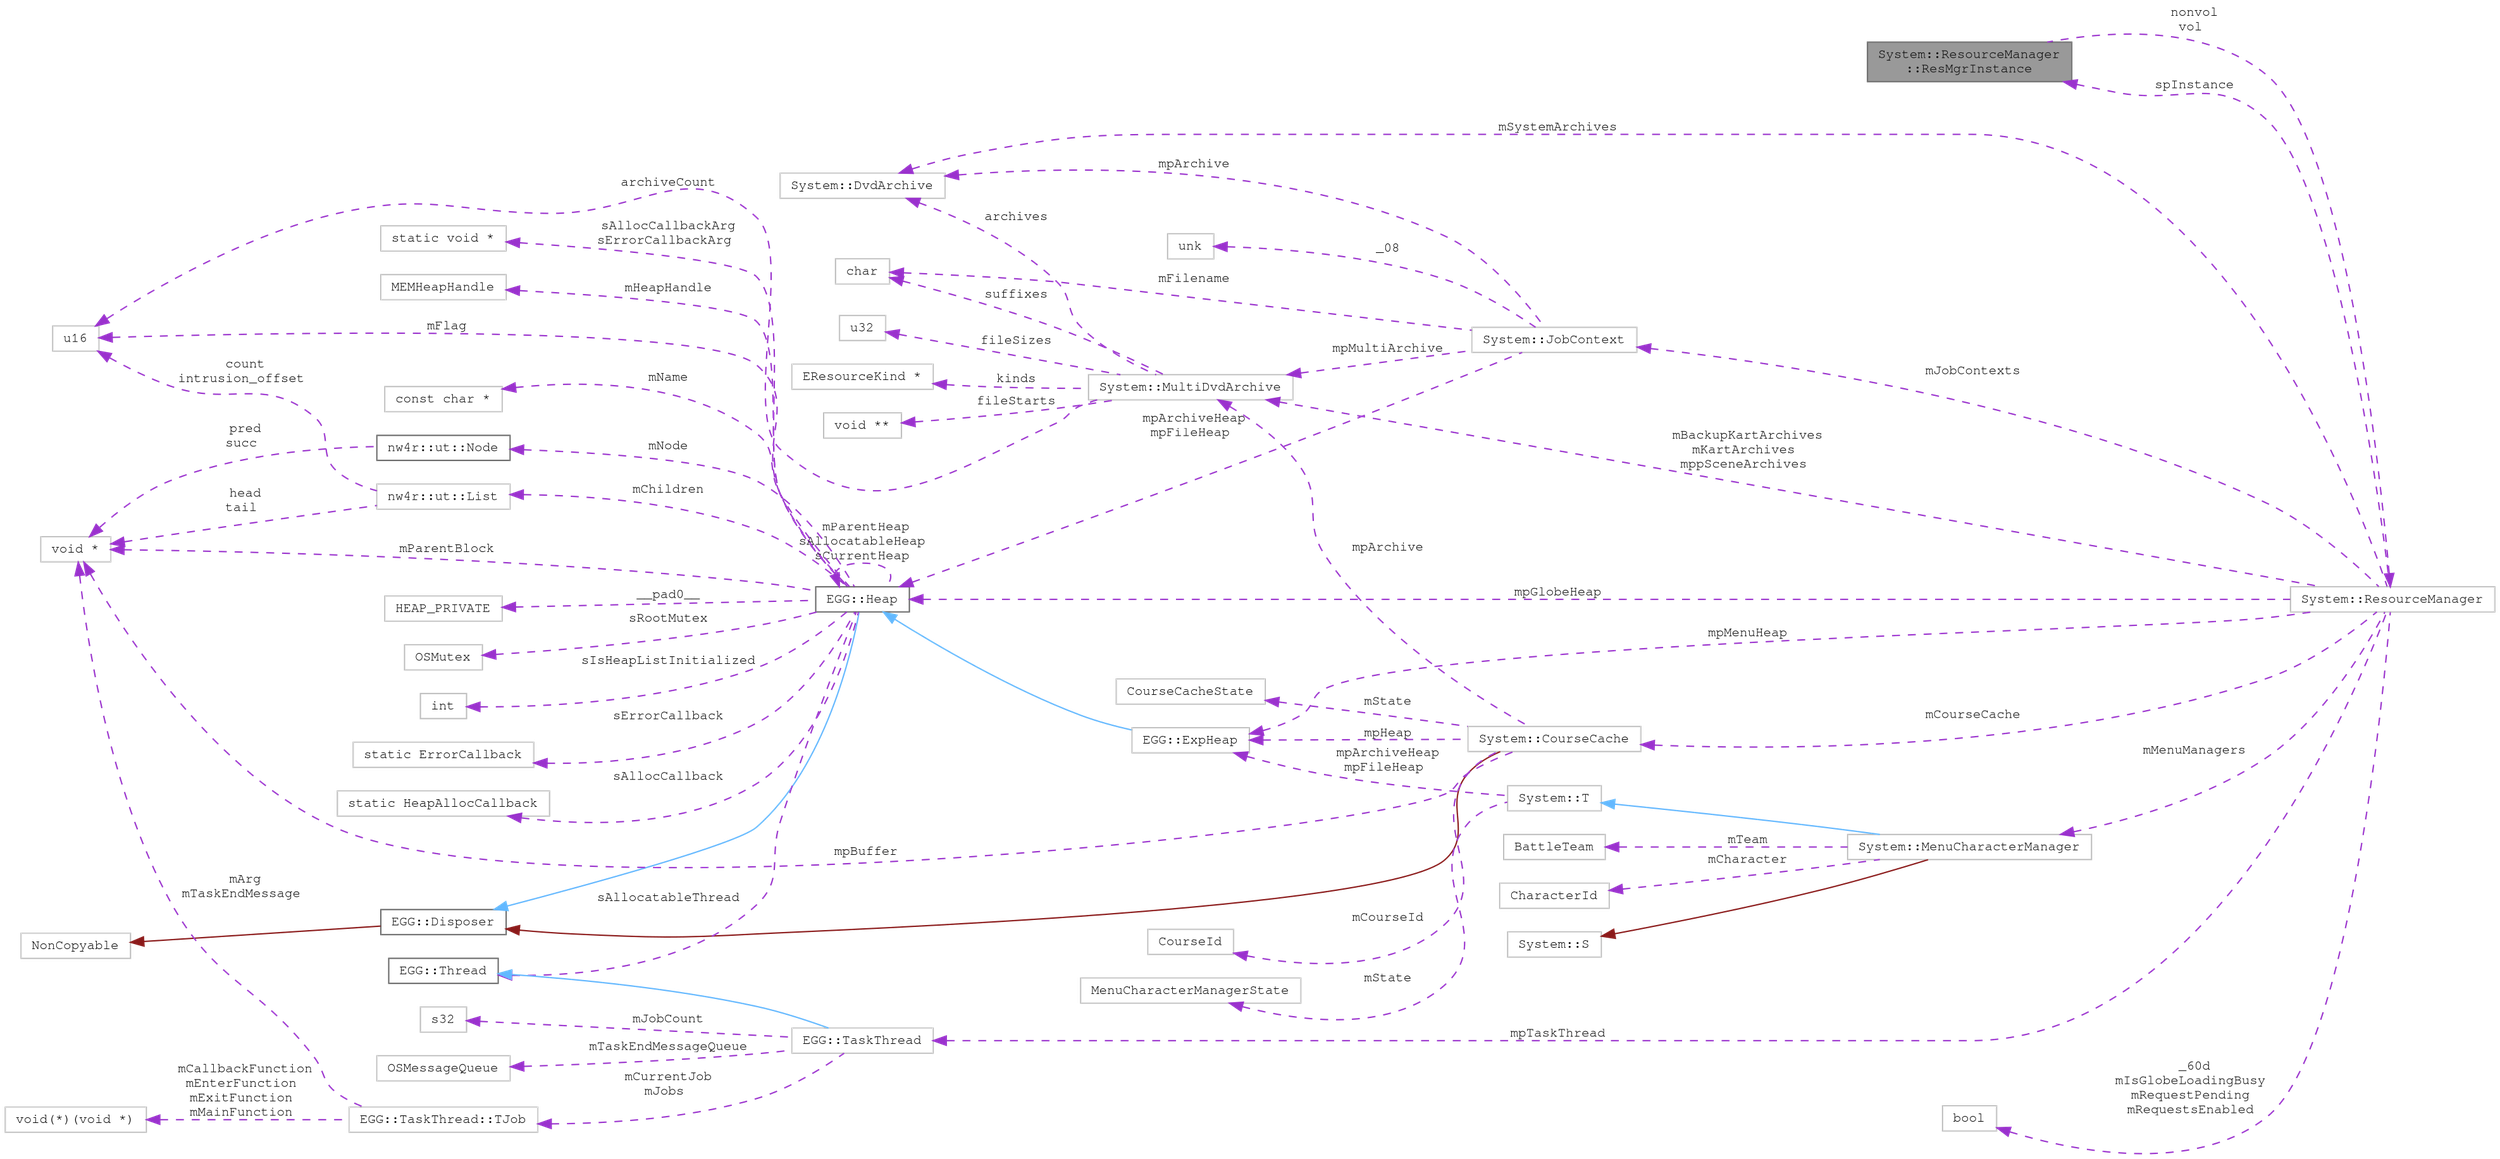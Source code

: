 digraph "System::ResourceManager::ResMgrInstance"
{
 // LATEX_PDF_SIZE
  bgcolor="transparent";
  edge [fontname=FreeMono,fontsize=10,labelfontname=FreeMono,labelfontsize=10];
  node [fontname=FreeMono,fontsize=10,shape=box,height=0.2,width=0.4];
  rankdir="LR";
  Node1 [label="System::ResourceManager\l::ResMgrInstance",height=0.2,width=0.4,color="gray40", fillcolor="grey60", style="filled", fontcolor="black",tooltip=" "];
  Node2 -> Node1 [dir="back",color="darkorchid3",style="dashed",label=" nonvol\nvol" ];
  Node2 [label="System::ResourceManager",height=0.2,width=0.4,color="grey75", fillcolor="white", style="filled",URL="$class_system_1_1_resource_manager.html",tooltip=" "];
  Node1 -> Node2 [dir="back",color="darkorchid3",style="dashed",label=" spInstance" ];
  Node3 -> Node2 [dir="back",color="darkorchid3",style="dashed",label=" mBackupKartArchives\nmKartArchives\nmppSceneArchives" ];
  Node3 [label="System::MultiDvdArchive",height=0.2,width=0.4,color="grey75", fillcolor="white", style="filled",URL="$class_system_1_1_multi_dvd_archive.html",tooltip=" "];
  Node4 -> Node3 [dir="back",color="darkorchid3",style="dashed",label=" archives" ];
  Node4 [label="System::DvdArchive",height=0.2,width=0.4,color="grey75", fillcolor="white", style="filled",URL="$class_system_1_1_dvd_archive.html",tooltip=" "];
  Node5 -> Node3 [dir="back",color="darkorchid3",style="dashed",label=" archiveCount" ];
  Node5 [label="u16",height=0.2,width=0.4,color="grey75", fillcolor="white", style="filled",URL="$classu16.html",tooltip=" "];
  Node6 -> Node3 [dir="back",color="darkorchid3",style="dashed",label=" fileSizes" ];
  Node6 [label="u32",height=0.2,width=0.4,color="grey75", fillcolor="white", style="filled",tooltip=" "];
  Node7 -> Node3 [dir="back",color="darkorchid3",style="dashed",label=" suffixes" ];
  Node7 [label="char",height=0.2,width=0.4,color="grey75", fillcolor="white", style="filled",tooltip=" "];
  Node8 -> Node3 [dir="back",color="darkorchid3",style="dashed",label=" fileStarts" ];
  Node8 [label="void **",height=0.2,width=0.4,color="grey75", fillcolor="white", style="filled",tooltip=" "];
  Node9 -> Node3 [dir="back",color="darkorchid3",style="dashed",label=" kinds" ];
  Node9 [label="EResourceKind *",height=0.2,width=0.4,color="grey75", fillcolor="white", style="filled",tooltip=" "];
  Node4 -> Node2 [dir="back",color="darkorchid3",style="dashed",label=" mSystemArchives" ];
  Node10 -> Node2 [dir="back",color="darkorchid3",style="dashed",label=" mJobContexts" ];
  Node10 [label="System::JobContext",height=0.2,width=0.4,color="grey75", fillcolor="white", style="filled",URL="$struct_system_1_1_job_context.html",tooltip=" "];
  Node3 -> Node10 [dir="back",color="darkorchid3",style="dashed",label=" mpMultiArchive" ];
  Node4 -> Node10 [dir="back",color="darkorchid3",style="dashed",label=" mpArchive" ];
  Node11 -> Node10 [dir="back",color="darkorchid3",style="dashed",label=" _08" ];
  Node11 [label="unk",height=0.2,width=0.4,color="grey75", fillcolor="white", style="filled",tooltip=" "];
  Node7 -> Node10 [dir="back",color="darkorchid3",style="dashed",label=" mFilename" ];
  Node12 -> Node10 [dir="back",color="darkorchid3",style="dashed",label=" mpArchiveHeap\nmpFileHeap" ];
  Node12 [label="EGG::Heap",height=0.2,width=0.4,color="gray40", fillcolor="white", style="filled",URL="$class_e_g_g_1_1_heap.html",tooltip="Base Heap class."];
  Node13 -> Node12 [dir="back",color="steelblue1",style="solid"];
  Node13 [label="EGG::Disposer",height=0.2,width=0.4,color="gray40", fillcolor="white", style="filled",URL="$class_e_g_g_1_1_disposer.html",tooltip="Base class for garbage-collected objects."];
  Node14 -> Node13 [dir="back",color="firebrick4",style="solid"];
  Node14 [label="NonCopyable",height=0.2,width=0.4,color="grey75", fillcolor="white", style="filled",URL="$class_non_copyable.html",tooltip=" "];
  Node15 -> Node12 [dir="back",color="darkorchid3",style="dashed",label=" __pad0__" ];
  Node15 [label="HEAP_PRIVATE",height=0.2,width=0.4,color="grey75", fillcolor="white", style="filled",tooltip=" "];
  Node16 -> Node12 [dir="back",color="darkorchid3",style="dashed",label=" sRootMutex" ];
  Node16 [label="OSMutex",height=0.2,width=0.4,color="grey75", fillcolor="white", style="filled",tooltip=" "];
  Node12 -> Node12 [dir="back",color="darkorchid3",style="dashed",label=" mParentHeap\nsAllocatableHeap\nsCurrentHeap" ];
  Node17 -> Node12 [dir="back",color="darkorchid3",style="dashed",label=" sIsHeapListInitialized" ];
  Node17 [label="int",height=0.2,width=0.4,color="grey75", fillcolor="white", style="filled",tooltip=" "];
  Node18 -> Node12 [dir="back",color="darkorchid3",style="dashed",label=" sErrorCallback" ];
  Node18 [label="static ErrorCallback",height=0.2,width=0.4,color="grey75", fillcolor="white", style="filled",tooltip=" "];
  Node19 -> Node12 [dir="back",color="darkorchid3",style="dashed",label=" sAllocCallback" ];
  Node19 [label="static HeapAllocCallback",height=0.2,width=0.4,color="grey75", fillcolor="white", style="filled",tooltip=" "];
  Node20 -> Node12 [dir="back",color="darkorchid3",style="dashed",label=" sAllocCallbackArg\nsErrorCallbackArg" ];
  Node20 [label="static void *",height=0.2,width=0.4,color="grey75", fillcolor="white", style="filled",tooltip=" "];
  Node21 -> Node12 [dir="back",color="darkorchid3",style="dashed",label=" sAllocatableThread" ];
  Node21 [label="EGG::Thread",height=0.2,width=0.4,color="gray40", fillcolor="white", style="filled",URL="$class_e_g_g_1_1_thread.html",tooltip="Wrapper for OSThread."];
  Node22 -> Node12 [dir="back",color="darkorchid3",style="dashed",label=" mHeapHandle" ];
  Node22 [label="MEMHeapHandle",height=0.2,width=0.4,color="grey75", fillcolor="white", style="filled",tooltip=" "];
  Node23 -> Node12 [dir="back",color="darkorchid3",style="dashed",label=" mParentBlock" ];
  Node23 [label="void *",height=0.2,width=0.4,color="grey75", fillcolor="white", style="filled",tooltip=" "];
  Node5 -> Node12 [dir="back",color="darkorchid3",style="dashed",label=" mFlag" ];
  Node24 -> Node12 [dir="back",color="darkorchid3",style="dashed",label=" mNode" ];
  Node24 [label="nw4r::ut::Node",height=0.2,width=0.4,color="gray40", fillcolor="white", style="filled",URL="$structnw4r_1_1ut_1_1_node.html",tooltip="Bidirectional list node."];
  Node23 -> Node24 [dir="back",color="darkorchid3",style="dashed",label=" pred\nsucc" ];
  Node25 -> Node12 [dir="back",color="darkorchid3",style="dashed",label=" mChildren" ];
  Node25 [label="nw4r::ut::List",height=0.2,width=0.4,color="grey75", fillcolor="white", style="filled",URL="$structnw4r_1_1ut_1_1_list.html",tooltip=" "];
  Node23 -> Node25 [dir="back",color="darkorchid3",style="dashed",label=" head\ntail" ];
  Node5 -> Node25 [dir="back",color="darkorchid3",style="dashed",label=" count\nintrusion_offset" ];
  Node26 -> Node12 [dir="back",color="darkorchid3",style="dashed",label=" mName" ];
  Node26 [label="const char *",height=0.2,width=0.4,color="grey75", fillcolor="white", style="filled",tooltip=" "];
  Node27 -> Node2 [dir="back",color="darkorchid3",style="dashed",label=" mpTaskThread" ];
  Node27 [label="EGG::TaskThread",height=0.2,width=0.4,color="grey75", fillcolor="white", style="filled",URL="$class_e_g_g_1_1_task_thread.html",tooltip=" "];
  Node21 -> Node27 [dir="back",color="steelblue1",style="solid"];
  Node28 -> Node27 [dir="back",color="darkorchid3",style="dashed",label=" mCurrentJob\nmJobs" ];
  Node28 [label="EGG::TaskThread::TJob",height=0.2,width=0.4,color="grey75", fillcolor="white", style="filled",URL="$struct_e_g_g_1_1_task_thread_1_1_t_job.html",tooltip=" "];
  Node29 -> Node28 [dir="back",color="darkorchid3",style="dashed",label=" mCallbackFunction\nmEnterFunction\nmExitFunction\nmMainFunction" ];
  Node29 [label="void(*)(void *)",height=0.2,width=0.4,color="grey75", fillcolor="white", style="filled",tooltip=" "];
  Node23 -> Node28 [dir="back",color="darkorchid3",style="dashed",label=" mArg\nmTaskEndMessage" ];
  Node30 -> Node27 [dir="back",color="darkorchid3",style="dashed",label=" mJobCount" ];
  Node30 [label="s32",height=0.2,width=0.4,color="grey75", fillcolor="white", style="filled",tooltip=" "];
  Node31 -> Node27 [dir="back",color="darkorchid3",style="dashed",label=" mTaskEndMessageQueue" ];
  Node31 [label="OSMessageQueue",height=0.2,width=0.4,color="grey75", fillcolor="white", style="filled",tooltip=" "];
  Node32 -> Node2 [dir="back",color="darkorchid3",style="dashed",label=" mCourseCache" ];
  Node32 [label="System::CourseCache",height=0.2,width=0.4,color="grey75", fillcolor="white", style="filled",URL="$class_system_1_1_course_cache.html",tooltip=" "];
  Node13 -> Node32 [dir="back",color="firebrick4",style="solid"];
  Node23 -> Node32 [dir="back",color="darkorchid3",style="dashed",label=" mpBuffer" ];
  Node33 -> Node32 [dir="back",color="darkorchid3",style="dashed",label=" mpHeap" ];
  Node33 [label="EGG::ExpHeap",height=0.2,width=0.4,color="grey75", fillcolor="white", style="filled",URL="$class_e_g_g_1_1_exp_heap.html",tooltip=" "];
  Node12 -> Node33 [dir="back",color="steelblue1",style="solid"];
  Node34 -> Node32 [dir="back",color="darkorchid3",style="dashed",label=" mCourseId" ];
  Node34 [label="CourseId",height=0.2,width=0.4,color="grey75", fillcolor="white", style="filled",tooltip=" "];
  Node35 -> Node32 [dir="back",color="darkorchid3",style="dashed",label=" mState" ];
  Node35 [label="CourseCacheState",height=0.2,width=0.4,color="grey75", fillcolor="white", style="filled",tooltip=" "];
  Node3 -> Node32 [dir="back",color="darkorchid3",style="dashed",label=" mpArchive" ];
  Node36 -> Node2 [dir="back",color="darkorchid3",style="dashed",label=" mMenuManagers" ];
  Node36 [label="System::MenuCharacterManager",height=0.2,width=0.4,color="grey75", fillcolor="white", style="filled",URL="$class_system_1_1_menu_character_manager.html",tooltip=" "];
  Node37 -> Node36 [dir="back",color="firebrick4",style="solid"];
  Node37 [label="System::S",height=0.2,width=0.4,color="grey75", fillcolor="white", style="filled",URL="$struct_system_1_1_s.html",tooltip=" "];
  Node38 -> Node36 [dir="back",color="steelblue1",style="solid"];
  Node38 [label="System::T",height=0.2,width=0.4,color="grey75", fillcolor="white", style="filled",URL="$struct_system_1_1_t.html",tooltip=" "];
  Node33 -> Node38 [dir="back",color="darkorchid3",style="dashed",label=" mpArchiveHeap\nmpFileHeap" ];
  Node39 -> Node38 [dir="back",color="darkorchid3",style="dashed",label=" mState" ];
  Node39 [label="MenuCharacterManagerState",height=0.2,width=0.4,color="grey75", fillcolor="white", style="filled",tooltip=" "];
  Node40 -> Node36 [dir="back",color="darkorchid3",style="dashed",label=" mCharacter" ];
  Node40 [label="CharacterId",height=0.2,width=0.4,color="grey75", fillcolor="white", style="filled",tooltip=" "];
  Node41 -> Node36 [dir="back",color="darkorchid3",style="dashed",label=" mTeam" ];
  Node41 [label="BattleTeam",height=0.2,width=0.4,color="grey75", fillcolor="white", style="filled",tooltip=" "];
  Node42 -> Node2 [dir="back",color="darkorchid3",style="dashed",label=" _60d\nmIsGlobeLoadingBusy\nmRequestPending\nmRequestsEnabled" ];
  Node42 [label="bool",height=0.2,width=0.4,color="grey75", fillcolor="white", style="filled",tooltip=" "];
  Node33 -> Node2 [dir="back",color="darkorchid3",style="dashed",label=" mpMenuHeap" ];
  Node12 -> Node2 [dir="back",color="darkorchid3",style="dashed",label=" mpGlobeHeap" ];
}
